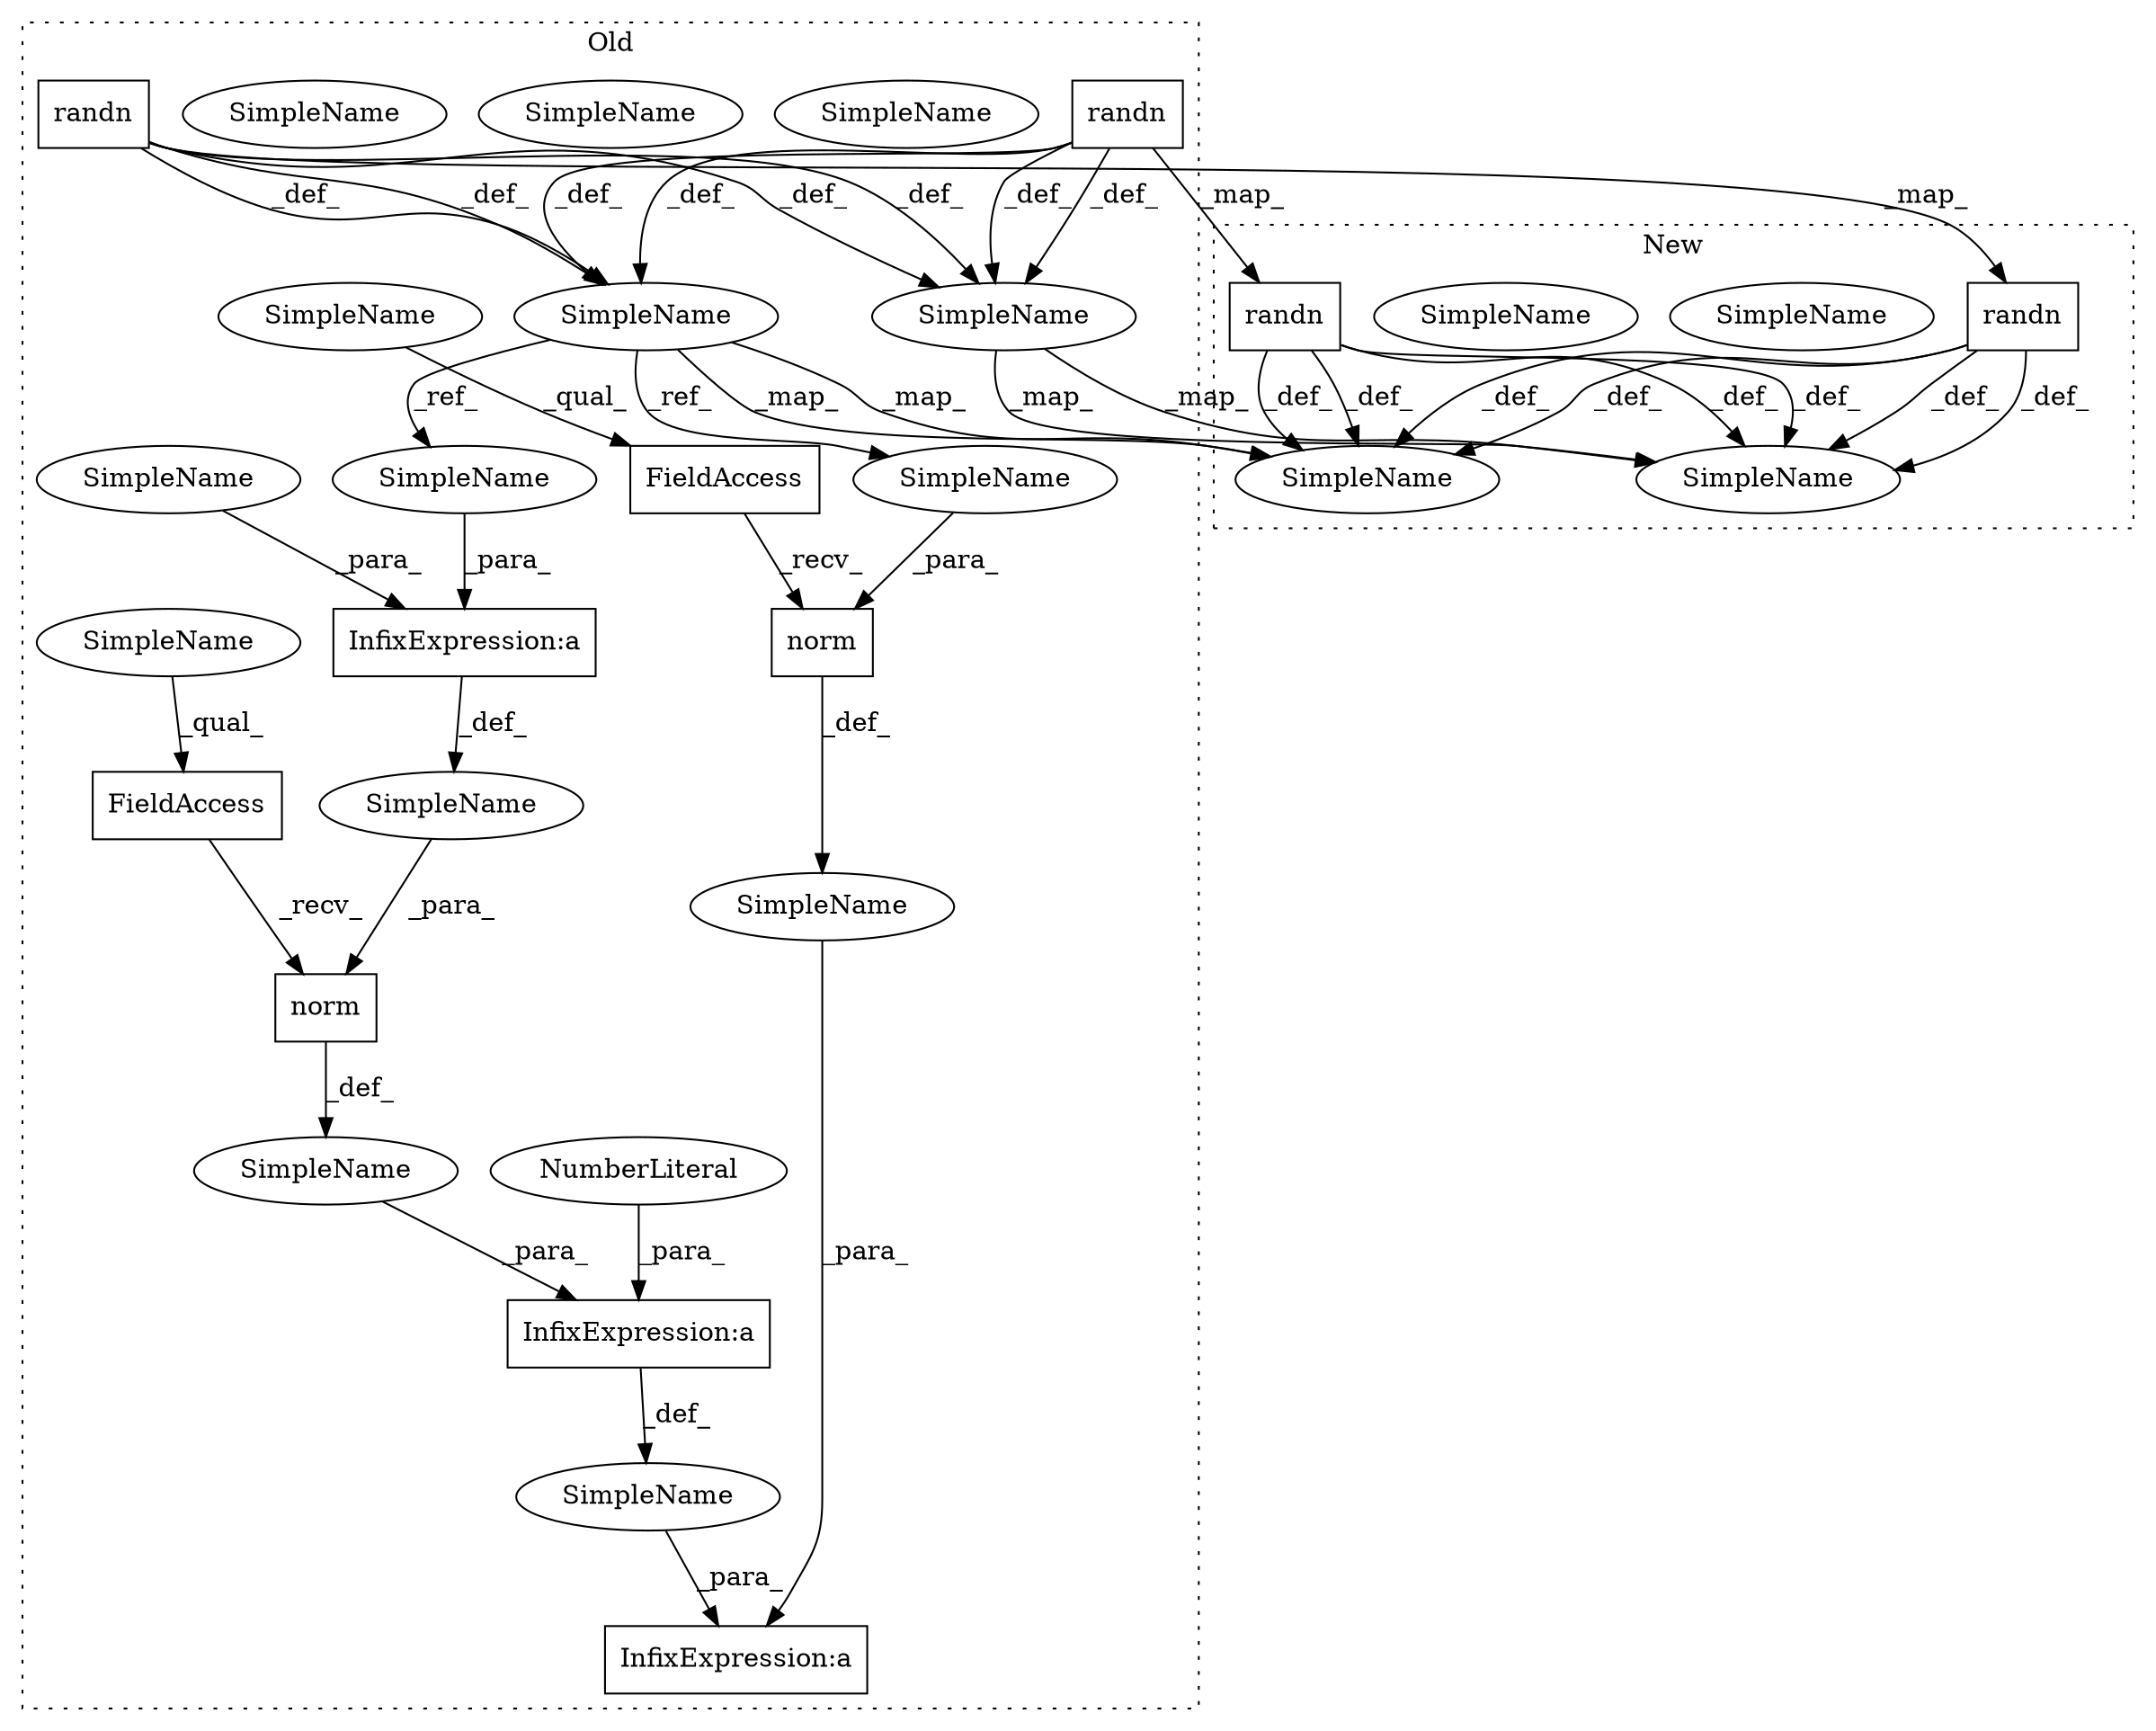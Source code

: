 digraph G {
subgraph cluster0 {
1 [label="randn" a="32" s="1926,1935" l="6,1" shape="box"];
3 [label="SimpleName" a="42" s="1898" l="1" shape="ellipse"];
6 [label="SimpleName" a="42" s="1898" l="1" shape="ellipse"];
7 [label="SimpleName" a="42" s="2033" l="1" shape="ellipse"];
10 [label="SimpleName" a="42" s="2033" l="1" shape="ellipse"];
11 [label="SimpleName" a="42" s="" l="" shape="ellipse"];
12 [label="InfixExpression:a" a="27" s="2189" l="3" shape="box"];
13 [label="SimpleName" a="42" s="" l="" shape="ellipse"];
14 [label="SimpleName" a="42" s="" l="" shape="ellipse"];
15 [label="InfixExpression:a" a="27" s="2160" l="3" shape="box"];
16 [label="NumberLiteral" a="34" s="2157" l="3" shape="ellipse"];
17 [label="SimpleName" a="42" s="" l="" shape="ellipse"];
18 [label="norm" a="32" s="2176,2187" l="5,1" shape="box"];
19 [label="FieldAccess" a="22" s="2163" l="12" shape="box"];
20 [label="SimpleName" a="42" s="2163" l="5" shape="ellipse"];
21 [label="InfixExpression:a" a="27" s="2182" l="3" shape="box"];
22 [label="FieldAccess" a="22" s="2192" l="12" shape="box"];
23 [label="norm" a="32" s="2205,2211" l="5,1" shape="box"];
25 [label="randn" a="32" s="2000,2009" l="6,1" shape="box"];
26 [label="SimpleName" a="42" s="2181" l="1" shape="ellipse"];
27 [label="SimpleName" a="42" s="2210" l="1" shape="ellipse"];
28 [label="SimpleName" a="42" s="2185" l="2" shape="ellipse"];
29 [label="SimpleName" a="42" s="2192" l="5" shape="ellipse"];
30 [label="SimpleName" a="42" s="2163" l="5" shape="ellipse"];
label = "Old";
style="dotted";
}
subgraph cluster1 {
2 [label="randn" a="32" s="1647,1656" l="6,1" shape="box"];
4 [label="SimpleName" a="42" s="1631" l="1" shape="ellipse"];
5 [label="SimpleName" a="42" s="1631" l="1" shape="ellipse"];
8 [label="SimpleName" a="42" s="1756" l="1" shape="ellipse"];
9 [label="SimpleName" a="42" s="1756" l="1" shape="ellipse"];
24 [label="randn" a="32" s="1716,1725" l="6,1" shape="box"];
label = "New";
style="dotted";
}
1 -> 6 [label="_def_"];
1 -> 2 [label="_map_"];
1 -> 10 [label="_def_"];
1 -> 6 [label="_def_"];
1 -> 10 [label="_def_"];
2 -> 9 [label="_def_"];
2 -> 9 [label="_def_"];
2 -> 5 [label="_def_"];
2 -> 5 [label="_def_"];
6 -> 5 [label="_map_"];
6 -> 5 [label="_map_"];
10 -> 9 [label="_map_"];
10 -> 9 [label="_map_"];
10 -> 27 [label="_ref_"];
10 -> 26 [label="_ref_"];
11 -> 12 [label="_para_"];
13 -> 12 [label="_para_"];
14 -> 15 [label="_para_"];
15 -> 11 [label="_def_"];
16 -> 15 [label="_para_"];
17 -> 18 [label="_para_"];
18 -> 14 [label="_def_"];
19 -> 18 [label="_recv_"];
21 -> 17 [label="_def_"];
22 -> 23 [label="_recv_"];
23 -> 13 [label="_def_"];
24 -> 5 [label="_def_"];
24 -> 9 [label="_def_"];
24 -> 9 [label="_def_"];
24 -> 5 [label="_def_"];
25 -> 6 [label="_def_"];
25 -> 6 [label="_def_"];
25 -> 24 [label="_map_"];
25 -> 10 [label="_def_"];
25 -> 10 [label="_def_"];
26 -> 21 [label="_para_"];
27 -> 23 [label="_para_"];
28 -> 21 [label="_para_"];
29 -> 22 [label="_qual_"];
30 -> 19 [label="_qual_"];
}